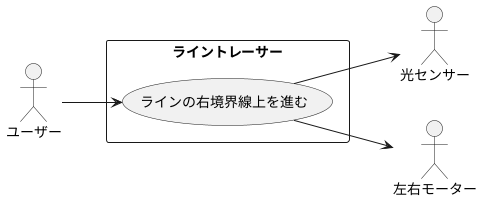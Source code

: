 @startuml 演習
left to right direction
actor ユーザー 
actor 光センサー 
actor 左右モーター 
rectangle ライントレーサー {
usecase ラインの右境界線上を進む
}
ユーザー --> ラインの右境界線上を進む
ラインの右境界線上を進む --> 光センサー
ラインの右境界線上を進む --> 左右モーター
@enduml